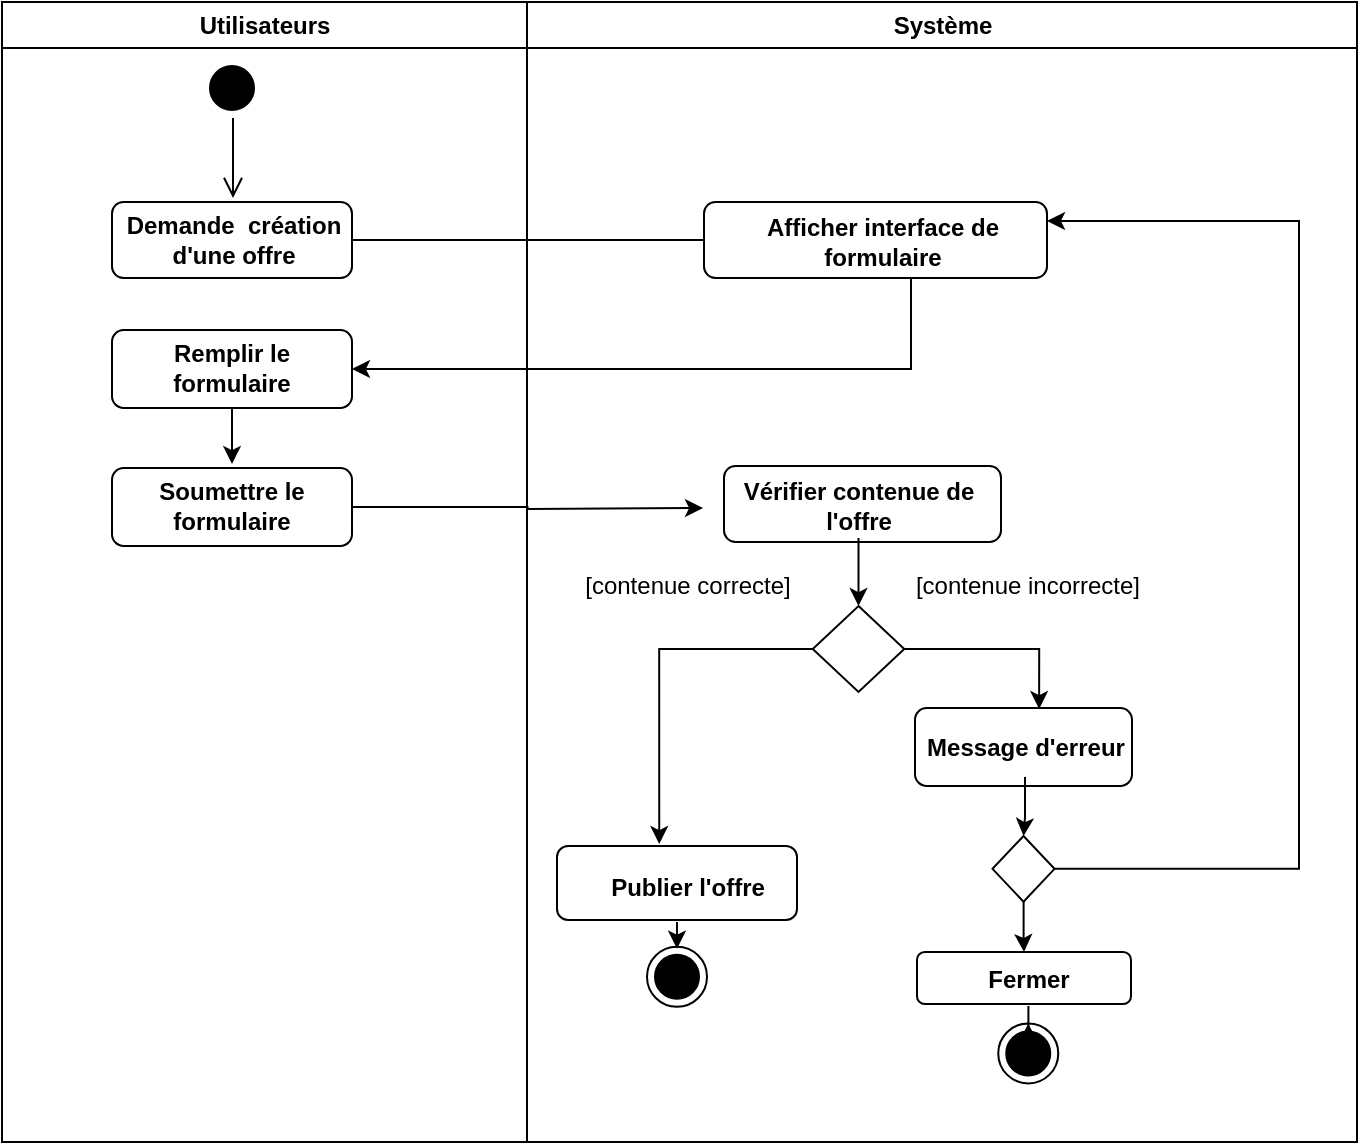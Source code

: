 <mxfile version="26.2.14">
  <diagram name="Page-1" id="e7e014a7-5840-1c2e-5031-d8a46d1fe8dd">
    <mxGraphModel dx="1229" dy="733" grid="0" gridSize="10" guides="1" tooltips="1" connect="1" arrows="1" fold="1" page="1" pageScale="1" pageWidth="1169" pageHeight="826" background="none" math="0" shadow="0">
      <root>
        <mxCell id="0" />
        <mxCell id="1" parent="0" />
        <mxCell id="j6jzswaWR4FYS1sbHGSX-41" value="Utilisateurs" style="swimlane;whiteSpace=wrap;movable=1;resizable=1;rotatable=1;deletable=1;editable=1;locked=0;connectable=1;" vertex="1" parent="1">
          <mxGeometry x="279" y="71" width="262.5" height="570" as="geometry" />
        </mxCell>
        <mxCell id="j6jzswaWR4FYS1sbHGSX-42" value="" style="ellipse;shape=startState;fillColor=#000000;strokeColor=#000000;" vertex="1" parent="j6jzswaWR4FYS1sbHGSX-41">
          <mxGeometry x="100" y="28" width="30" height="30" as="geometry" />
        </mxCell>
        <mxCell id="j6jzswaWR4FYS1sbHGSX-43" value="" style="edgeStyle=elbowEdgeStyle;elbow=horizontal;verticalAlign=bottom;endArrow=open;endSize=8;strokeColor=#000000;endFill=1;rounded=0" edge="1" parent="j6jzswaWR4FYS1sbHGSX-41" source="j6jzswaWR4FYS1sbHGSX-42">
          <mxGeometry x="100" y="40" as="geometry">
            <mxPoint x="115.5" y="98" as="targetPoint" />
          </mxGeometry>
        </mxCell>
        <mxCell id="j6jzswaWR4FYS1sbHGSX-44" style="edgeStyle=orthogonalEdgeStyle;rounded=0;orthogonalLoop=1;jettySize=auto;html=1;" edge="1" parent="j6jzswaWR4FYS1sbHGSX-41" source="j6jzswaWR4FYS1sbHGSX-45">
          <mxGeometry relative="1" as="geometry">
            <mxPoint x="364.417" y="119" as="targetPoint" />
          </mxGeometry>
        </mxCell>
        <mxCell id="j6jzswaWR4FYS1sbHGSX-45" value="" style="rounded=1;whiteSpace=wrap;html=1;" vertex="1" parent="j6jzswaWR4FYS1sbHGSX-41">
          <mxGeometry x="55" y="100" width="120" height="38" as="geometry" />
        </mxCell>
        <mxCell id="j6jzswaWR4FYS1sbHGSX-46" value="&lt;b&gt;Demande&amp;nbsp; création d&#39;une offre&lt;/b&gt;" style="text;html=1;align=center;verticalAlign=middle;whiteSpace=wrap;rounded=0;" vertex="1" parent="j6jzswaWR4FYS1sbHGSX-41">
          <mxGeometry x="59" y="104" width="114" height="30" as="geometry" />
        </mxCell>
        <mxCell id="j6jzswaWR4FYS1sbHGSX-47" style="edgeStyle=orthogonalEdgeStyle;rounded=0;orthogonalLoop=1;jettySize=auto;html=1;" edge="1" parent="j6jzswaWR4FYS1sbHGSX-41" source="j6jzswaWR4FYS1sbHGSX-48">
          <mxGeometry relative="1" as="geometry">
            <mxPoint x="115" y="231.005" as="targetPoint" />
          </mxGeometry>
        </mxCell>
        <mxCell id="j6jzswaWR4FYS1sbHGSX-48" value="" style="rounded=1;whiteSpace=wrap;html=1;" vertex="1" parent="j6jzswaWR4FYS1sbHGSX-41">
          <mxGeometry x="55" y="164" width="120" height="39" as="geometry" />
        </mxCell>
        <mxCell id="j6jzswaWR4FYS1sbHGSX-49" value="&lt;b&gt;Remplir le formulaire&lt;/b&gt;" style="text;html=1;align=center;verticalAlign=middle;whiteSpace=wrap;rounded=0;" vertex="1" parent="j6jzswaWR4FYS1sbHGSX-41">
          <mxGeometry x="76" y="168" width="78" height="30" as="geometry" />
        </mxCell>
        <mxCell id="j6jzswaWR4FYS1sbHGSX-50" style="edgeStyle=orthogonalEdgeStyle;rounded=0;orthogonalLoop=1;jettySize=auto;html=1;" edge="1" parent="j6jzswaWR4FYS1sbHGSX-41" source="j6jzswaWR4FYS1sbHGSX-51">
          <mxGeometry relative="1" as="geometry">
            <mxPoint x="350.5" y="253" as="targetPoint" />
          </mxGeometry>
        </mxCell>
        <mxCell id="j6jzswaWR4FYS1sbHGSX-51" value="" style="rounded=1;whiteSpace=wrap;html=1;" vertex="1" parent="j6jzswaWR4FYS1sbHGSX-41">
          <mxGeometry x="55" y="233" width="120" height="39" as="geometry" />
        </mxCell>
        <mxCell id="j6jzswaWR4FYS1sbHGSX-52" value="&lt;b&gt;Soumettre le formulaire&lt;/b&gt;" style="text;html=1;align=center;verticalAlign=middle;whiteSpace=wrap;rounded=0;" vertex="1" parent="j6jzswaWR4FYS1sbHGSX-41">
          <mxGeometry x="76" y="237" width="78" height="30" as="geometry" />
        </mxCell>
        <mxCell id="j6jzswaWR4FYS1sbHGSX-53" value="Système" style="swimlane;whiteSpace=wrap;movable=1;resizable=1;rotatable=1;deletable=1;editable=1;locked=0;connectable=1;" vertex="1" parent="1">
          <mxGeometry x="541.5" y="71" width="415" height="570" as="geometry">
            <mxRectangle x="427" y="128" width="82" height="26" as="alternateBounds" />
          </mxGeometry>
        </mxCell>
        <mxCell id="j6jzswaWR4FYS1sbHGSX-54" value="" style="rounded=1;whiteSpace=wrap;html=1;" vertex="1" parent="j6jzswaWR4FYS1sbHGSX-53">
          <mxGeometry x="88.5" y="100" width="171.5" height="38" as="geometry" />
        </mxCell>
        <mxCell id="j6jzswaWR4FYS1sbHGSX-55" value="&lt;b&gt;Afficher interface de formulaire&lt;/b&gt;" style="text;html=1;align=center;verticalAlign=middle;whiteSpace=wrap;rounded=0;" vertex="1" parent="j6jzswaWR4FYS1sbHGSX-53">
          <mxGeometry x="115.5" y="105" width="124.5" height="30" as="geometry" />
        </mxCell>
        <mxCell id="j6jzswaWR4FYS1sbHGSX-56" value="" style="rounded=1;whiteSpace=wrap;html=1;" vertex="1" parent="j6jzswaWR4FYS1sbHGSX-53">
          <mxGeometry x="98.5" y="232" width="138.5" height="38" as="geometry" />
        </mxCell>
        <mxCell id="j6jzswaWR4FYS1sbHGSX-57" style="edgeStyle=orthogonalEdgeStyle;rounded=0;orthogonalLoop=1;jettySize=auto;html=1;" edge="1" parent="j6jzswaWR4FYS1sbHGSX-53">
          <mxGeometry relative="1" as="geometry">
            <mxPoint x="165.75" y="302.005" as="targetPoint" />
            <mxPoint x="165.75" y="268" as="sourcePoint" />
          </mxGeometry>
        </mxCell>
        <mxCell id="j6jzswaWR4FYS1sbHGSX-58" value="&lt;b&gt;Vérifier contenue de l&#39;offre&lt;/b&gt;" style="text;html=1;align=center;verticalAlign=middle;whiteSpace=wrap;rounded=0;" vertex="1" parent="j6jzswaWR4FYS1sbHGSX-53">
          <mxGeometry x="103.5" y="237" width="124.5" height="30" as="geometry" />
        </mxCell>
        <mxCell id="j6jzswaWR4FYS1sbHGSX-59" style="edgeStyle=orthogonalEdgeStyle;rounded=0;orthogonalLoop=1;jettySize=auto;html=1;entryX=0.426;entryY=-0.027;entryDx=0;entryDy=0;entryPerimeter=0;" edge="1" parent="j6jzswaWR4FYS1sbHGSX-53" source="j6jzswaWR4FYS1sbHGSX-60" target="j6jzswaWR4FYS1sbHGSX-66">
          <mxGeometry relative="1" as="geometry">
            <mxPoint x="71.083" y="352.672" as="targetPoint" />
          </mxGeometry>
        </mxCell>
        <mxCell id="j6jzswaWR4FYS1sbHGSX-60" value="" style="rhombus;whiteSpace=wrap;html=1;" vertex="1" parent="j6jzswaWR4FYS1sbHGSX-53">
          <mxGeometry x="142.88" y="302" width="45.75" height="43" as="geometry" />
        </mxCell>
        <mxCell id="j6jzswaWR4FYS1sbHGSX-61" value="" style="rounded=1;whiteSpace=wrap;html=1;" vertex="1" parent="j6jzswaWR4FYS1sbHGSX-53">
          <mxGeometry x="194" y="353" width="108.5" height="39" as="geometry" />
        </mxCell>
        <mxCell id="j6jzswaWR4FYS1sbHGSX-62" style="edgeStyle=orthogonalEdgeStyle;rounded=0;orthogonalLoop=1;jettySize=auto;html=1;entryX=0.572;entryY=0.013;entryDx=0;entryDy=0;entryPerimeter=0;" edge="1" parent="j6jzswaWR4FYS1sbHGSX-53" source="j6jzswaWR4FYS1sbHGSX-60" target="j6jzswaWR4FYS1sbHGSX-61">
          <mxGeometry relative="1" as="geometry" />
        </mxCell>
        <mxCell id="j6jzswaWR4FYS1sbHGSX-63" value="&lt;b&gt;Message d&#39;erreur&lt;/b&gt;" style="text;html=1;align=center;verticalAlign=middle;whiteSpace=wrap;rounded=0;" vertex="1" parent="j6jzswaWR4FYS1sbHGSX-53">
          <mxGeometry x="194" y="357.5" width="110" height="30" as="geometry" />
        </mxCell>
        <mxCell id="j6jzswaWR4FYS1sbHGSX-64" value="[contenue correcte]" style="text;html=1;align=center;verticalAlign=middle;whiteSpace=wrap;rounded=0;" vertex="1" parent="j6jzswaWR4FYS1sbHGSX-53">
          <mxGeometry x="18" y="277" width="124" height="30" as="geometry" />
        </mxCell>
        <mxCell id="j6jzswaWR4FYS1sbHGSX-65" value="[contenue incorrecte]" style="text;html=1;align=center;verticalAlign=middle;whiteSpace=wrap;rounded=0;" vertex="1" parent="j6jzswaWR4FYS1sbHGSX-53">
          <mxGeometry x="188.63" y="277" width="124" height="30" as="geometry" />
        </mxCell>
        <mxCell id="j6jzswaWR4FYS1sbHGSX-66" value="" style="rounded=1;whiteSpace=wrap;html=1;" vertex="1" parent="j6jzswaWR4FYS1sbHGSX-53">
          <mxGeometry x="15" y="422" width="120" height="37" as="geometry" />
        </mxCell>
        <mxCell id="j6jzswaWR4FYS1sbHGSX-67" value="&lt;b&gt;Publier l&#39;offre&lt;/b&gt;" style="text;html=1;align=center;verticalAlign=middle;whiteSpace=wrap;rounded=0;" vertex="1" parent="j6jzswaWR4FYS1sbHGSX-53">
          <mxGeometry x="25" y="428" width="110" height="30" as="geometry" />
        </mxCell>
        <mxCell id="j6jzswaWR4FYS1sbHGSX-68" style="edgeStyle=orthogonalEdgeStyle;rounded=0;orthogonalLoop=1;jettySize=auto;html=1;entryX=1;entryY=0.25;entryDx=0;entryDy=0;" edge="1" parent="j6jzswaWR4FYS1sbHGSX-53" source="j6jzswaWR4FYS1sbHGSX-70" target="j6jzswaWR4FYS1sbHGSX-54">
          <mxGeometry relative="1" as="geometry">
            <mxPoint x="393.583" y="126.005" as="targetPoint" />
            <Array as="points">
              <mxPoint x="386" y="433" />
              <mxPoint x="386" y="110" />
            </Array>
          </mxGeometry>
        </mxCell>
        <mxCell id="j6jzswaWR4FYS1sbHGSX-69" style="edgeStyle=orthogonalEdgeStyle;rounded=0;orthogonalLoop=1;jettySize=auto;html=1;entryX=0.5;entryY=0;entryDx=0;entryDy=0;" edge="1" parent="j6jzswaWR4FYS1sbHGSX-53" source="j6jzswaWR4FYS1sbHGSX-70" target="j6jzswaWR4FYS1sbHGSX-74">
          <mxGeometry relative="1" as="geometry" />
        </mxCell>
        <mxCell id="j6jzswaWR4FYS1sbHGSX-70" value="" style="rhombus;whiteSpace=wrap;html=1;" vertex="1" parent="j6jzswaWR4FYS1sbHGSX-53">
          <mxGeometry x="232.75" y="417" width="31" height="32.84" as="geometry" />
        </mxCell>
        <mxCell id="j6jzswaWR4FYS1sbHGSX-71" style="edgeStyle=orthogonalEdgeStyle;rounded=0;orthogonalLoop=1;jettySize=auto;html=1;" edge="1" parent="j6jzswaWR4FYS1sbHGSX-53" source="j6jzswaWR4FYS1sbHGSX-63" target="j6jzswaWR4FYS1sbHGSX-70">
          <mxGeometry relative="1" as="geometry">
            <mxPoint x="249" y="411.839" as="targetPoint" />
          </mxGeometry>
        </mxCell>
        <mxCell id="j6jzswaWR4FYS1sbHGSX-74" value="" style="rounded=1;whiteSpace=wrap;html=1;" vertex="1" parent="j6jzswaWR4FYS1sbHGSX-53">
          <mxGeometry x="195" y="475" width="107" height="26" as="geometry" />
        </mxCell>
        <mxCell id="j6jzswaWR4FYS1sbHGSX-75" value="&lt;b&gt;Fermer&lt;/b&gt;" style="text;html=1;align=center;verticalAlign=middle;whiteSpace=wrap;rounded=0;" vertex="1" parent="j6jzswaWR4FYS1sbHGSX-53">
          <mxGeometry x="202.25" y="475" width="96.75" height="27" as="geometry" />
        </mxCell>
        <mxCell id="j6jzswaWR4FYS1sbHGSX-76" style="edgeStyle=orthogonalEdgeStyle;rounded=0;orthogonalLoop=1;jettySize=auto;html=1;entryX=1;entryY=0.5;entryDx=0;entryDy=0;" edge="1" parent="1" source="j6jzswaWR4FYS1sbHGSX-54" target="j6jzswaWR4FYS1sbHGSX-48">
          <mxGeometry relative="1" as="geometry">
            <Array as="points">
              <mxPoint x="733.5" y="254" />
            </Array>
          </mxGeometry>
        </mxCell>
        <mxCell id="j6jzswaWR4FYS1sbHGSX-77" value="" style="ellipse;html=1;shape=endState;fillColor=#000000;strokeColor=#000000;" vertex="1" parent="1">
          <mxGeometry x="777.125" y="581.693" width="30" height="30" as="geometry" />
        </mxCell>
        <mxCell id="j6jzswaWR4FYS1sbHGSX-78" style="edgeStyle=orthogonalEdgeStyle;rounded=0;orthogonalLoop=1;jettySize=auto;html=1;" edge="1" parent="1" source="j6jzswaWR4FYS1sbHGSX-75" target="j6jzswaWR4FYS1sbHGSX-77">
          <mxGeometry relative="1" as="geometry">
            <mxPoint x="792.125" y="593.693" as="targetPoint" />
          </mxGeometry>
        </mxCell>
        <mxCell id="j6jzswaWR4FYS1sbHGSX-79" value="" style="ellipse;html=1;shape=endState;fillColor=#000000;strokeColor=#000000;" vertex="1" parent="1">
          <mxGeometry x="601.5" y="543.365" width="30" height="30" as="geometry" />
        </mxCell>
        <mxCell id="j6jzswaWR4FYS1sbHGSX-80" style="edgeStyle=orthogonalEdgeStyle;rounded=0;orthogonalLoop=1;jettySize=auto;html=1;" edge="1" parent="1">
          <mxGeometry relative="1" as="geometry">
            <mxPoint x="616.5" y="544.365" as="targetPoint" />
            <mxPoint x="616.5" y="531" as="sourcePoint" />
          </mxGeometry>
        </mxCell>
      </root>
    </mxGraphModel>
  </diagram>
</mxfile>
